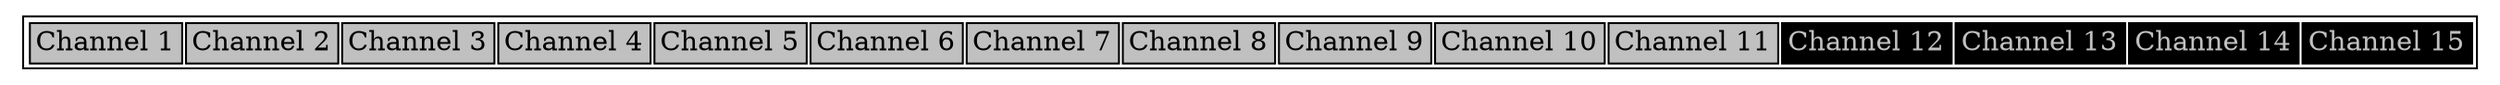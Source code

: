 

digraph H {

  parent [
   shape=plaintext
   label=<
     <table border='1' cellborder='1'>
       <tr>
            <td bgcolor="grey" port='chan_1'>Channel 1</td>
            <td bgcolor="grey" port='chan_2'>Channel 2</td>
            <td bgcolor="grey" port='chan_3'>Channel 3</td>
            <td bgcolor="grey" port='chan_4'>Channel 4</td>
            <td bgcolor="grey" port='chan_5'>Channel 5</td>
            <td bgcolor="grey" port='chan_6'>Channel 6</td>
            <td bgcolor="grey" port='chan_7'>Channel 7</td>
            <td bgcolor="grey" port='chan_8'>Channel 8</td>
            <td bgcolor="grey" port='chan_9'>Channel 9</td>
            <td bgcolor="grey" port='chan_10'>Channel 10</td>
            <td bgcolor="grey" port='chan_11'>Channel 11</td>
            <td bgcolor="black" port='chan_12'><font color="grey">Channel 12</font></td>
            <td bgcolor="black" port='chan_13'><font color="grey">Channel 13</font></td>
            <td bgcolor="black" port='chan_14'><font color="grey">Channel 14</font></td>
            <td bgcolor="black" port='chan_15'><font color="grey">Channel 15</font></td>
         </tr>
     </table>
  >];


}
